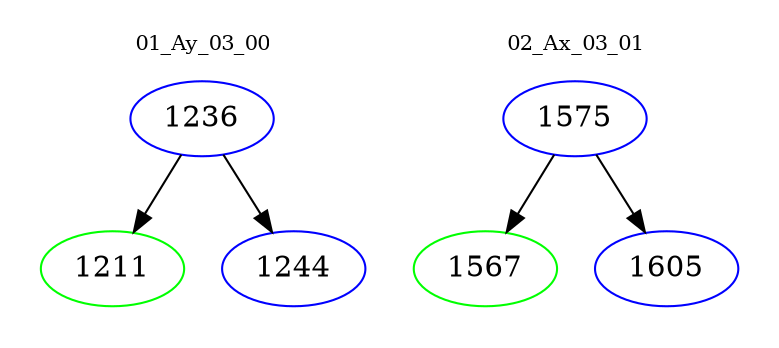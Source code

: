 digraph{
subgraph cluster_0 {
color = white
label = "01_Ay_03_00";
fontsize=10;
T0_1236 [label="1236", color="blue"]
T0_1236 -> T0_1211 [color="black"]
T0_1211 [label="1211", color="green"]
T0_1236 -> T0_1244 [color="black"]
T0_1244 [label="1244", color="blue"]
}
subgraph cluster_1 {
color = white
label = "02_Ax_03_01";
fontsize=10;
T1_1575 [label="1575", color="blue"]
T1_1575 -> T1_1567 [color="black"]
T1_1567 [label="1567", color="green"]
T1_1575 -> T1_1605 [color="black"]
T1_1605 [label="1605", color="blue"]
}
}
